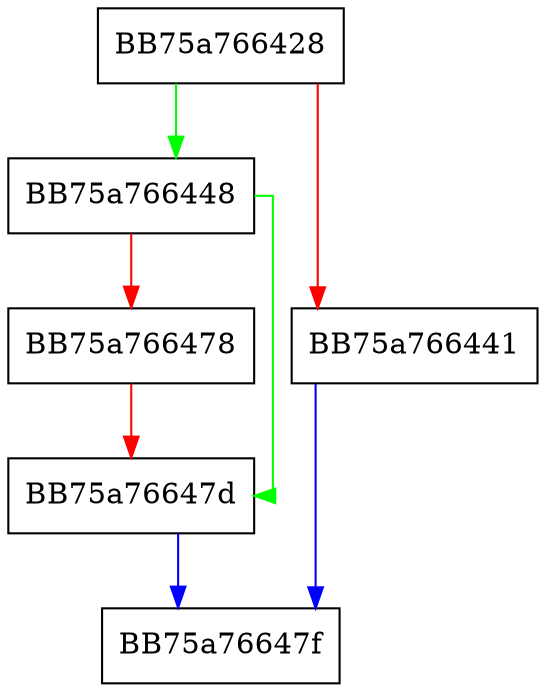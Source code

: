 digraph TryUsing {
  node [shape="box"];
  graph [splines=ortho];
  BB75a766428 -> BB75a766448 [color="green"];
  BB75a766428 -> BB75a766441 [color="red"];
  BB75a766441 -> BB75a76647f [color="blue"];
  BB75a766448 -> BB75a76647d [color="green"];
  BB75a766448 -> BB75a766478 [color="red"];
  BB75a766478 -> BB75a76647d [color="red"];
  BB75a76647d -> BB75a76647f [color="blue"];
}